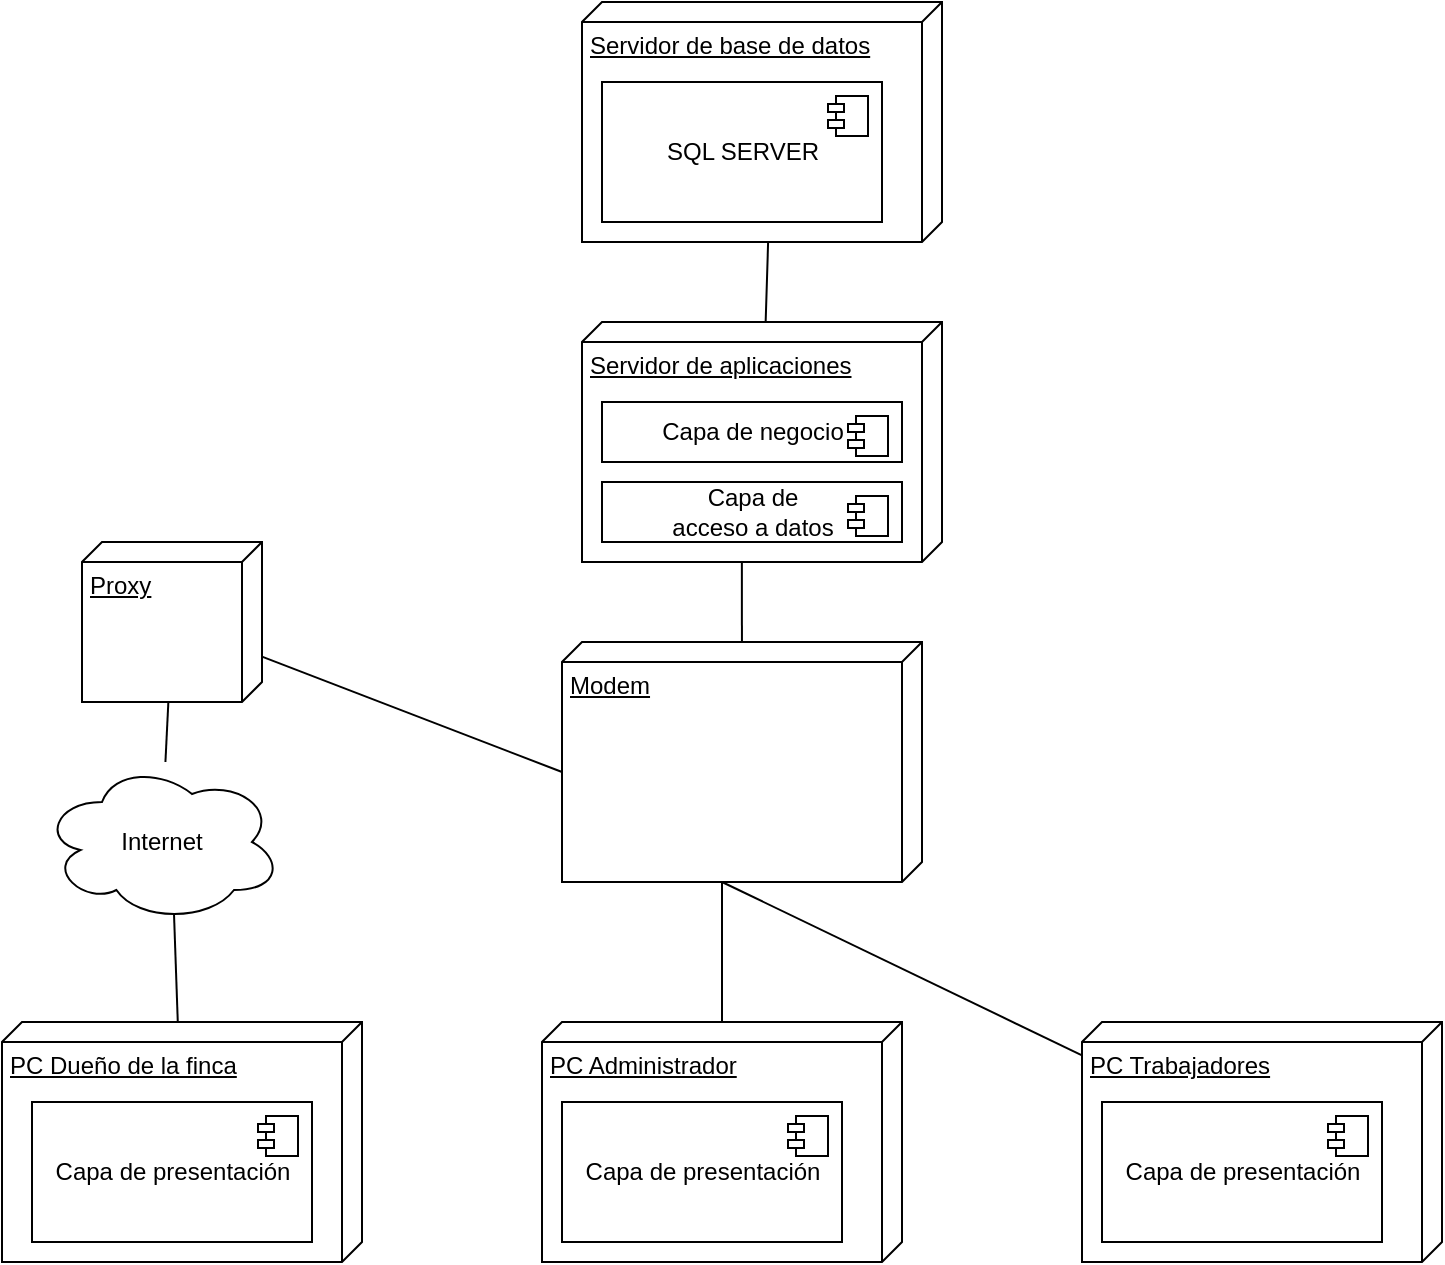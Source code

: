 <mxfile version="13.4.2" type="device"><diagram id="gEmcB3LOzR4hundHuTYb" name="Page-1"><mxGraphModel dx="1240" dy="689" grid="1" gridSize="10" guides="1" tooltips="1" connect="1" arrows="1" fold="1" page="1" pageScale="1" pageWidth="827" pageHeight="1169" math="0" shadow="0"><root><mxCell id="0"/><mxCell id="1" parent="0"/><mxCell id="ZcnB2W-V8i0V_A6PD_sG-37" style="edgeStyle=none;rounded=0;orthogonalLoop=1;jettySize=auto;html=1;entryX=0.55;entryY=0.95;entryDx=0;entryDy=0;entryPerimeter=0;endArrow=none;endFill=0;strokeColor=#000000;" edge="1" parent="1" source="ZcnB2W-V8i0V_A6PD_sG-3" target="ZcnB2W-V8i0V_A6PD_sG-35"><mxGeometry relative="1" as="geometry"/></mxCell><mxCell id="ZcnB2W-V8i0V_A6PD_sG-3" value="PC Dueño de la finca" style="verticalAlign=top;align=left;spacingTop=8;spacingLeft=2;spacingRight=12;shape=cube;size=10;direction=south;fontStyle=4;html=1;" vertex="1" parent="1"><mxGeometry x="30" y="540" width="180" height="120" as="geometry"/></mxCell><mxCell id="ZcnB2W-V8i0V_A6PD_sG-19" style="edgeStyle=none;rounded=0;orthogonalLoop=1;jettySize=auto;html=1;endArrow=none;endFill=0;strokeColor=#000000;" edge="1" parent="1" source="ZcnB2W-V8i0V_A6PD_sG-7"><mxGeometry relative="1" as="geometry"><mxPoint x="390.0" y="460" as="targetPoint"/></mxGeometry></mxCell><mxCell id="ZcnB2W-V8i0V_A6PD_sG-7" value="PC Administrador" style="verticalAlign=top;align=left;spacingTop=8;spacingLeft=2;spacingRight=12;shape=cube;size=10;direction=south;fontStyle=4;html=1;" vertex="1" parent="1"><mxGeometry x="300" y="540" width="180" height="120" as="geometry"/></mxCell><mxCell id="ZcnB2W-V8i0V_A6PD_sG-20" style="edgeStyle=none;rounded=0;orthogonalLoop=1;jettySize=auto;html=1;endArrow=none;endFill=0;strokeColor=#000000;" edge="1" parent="1" source="ZcnB2W-V8i0V_A6PD_sG-9"><mxGeometry relative="1" as="geometry"><mxPoint x="390.0" y="470" as="targetPoint"/></mxGeometry></mxCell><mxCell id="ZcnB2W-V8i0V_A6PD_sG-9" value="PC Trabajadores" style="verticalAlign=top;align=left;spacingTop=8;spacingLeft=2;spacingRight=12;shape=cube;size=10;direction=south;fontStyle=4;html=1;" vertex="1" parent="1"><mxGeometry x="570" y="540" width="180" height="120" as="geometry"/></mxCell><mxCell id="ZcnB2W-V8i0V_A6PD_sG-17" style="edgeStyle=none;rounded=0;orthogonalLoop=1;jettySize=auto;html=1;entryX=0.833;entryY=0.556;entryDx=0;entryDy=0;entryPerimeter=0;endArrow=none;endFill=0;strokeColor=#000000;" edge="1" parent="1" source="ZcnB2W-V8i0V_A6PD_sG-10" target="ZcnB2W-V8i0V_A6PD_sG-11"><mxGeometry relative="1" as="geometry"/></mxCell><mxCell id="ZcnB2W-V8i0V_A6PD_sG-10" value="Modem" style="verticalAlign=top;align=left;spacingTop=8;spacingLeft=2;spacingRight=12;shape=cube;size=10;direction=south;fontStyle=4;html=1;" vertex="1" parent="1"><mxGeometry x="310" y="350" width="180" height="120" as="geometry"/></mxCell><mxCell id="ZcnB2W-V8i0V_A6PD_sG-16" style="edgeStyle=none;rounded=0;orthogonalLoop=1;jettySize=auto;html=1;entryX=1;entryY=0.483;entryDx=0;entryDy=0;entryPerimeter=0;endArrow=none;endFill=0;strokeColor=#000000;" edge="1" parent="1" source="ZcnB2W-V8i0V_A6PD_sG-11" target="ZcnB2W-V8i0V_A6PD_sG-12"><mxGeometry relative="1" as="geometry"/></mxCell><mxCell id="ZcnB2W-V8i0V_A6PD_sG-11" value="Servidor de aplicaciones" style="verticalAlign=top;align=left;spacingTop=8;spacingLeft=2;spacingRight=12;shape=cube;size=10;direction=south;fontStyle=4;html=1;" vertex="1" parent="1"><mxGeometry x="320" y="190" width="180" height="120" as="geometry"/></mxCell><mxCell id="ZcnB2W-V8i0V_A6PD_sG-12" value="Servidor de base de datos" style="verticalAlign=top;align=left;spacingTop=8;spacingLeft=2;spacingRight=12;shape=cube;size=10;direction=south;fontStyle=4;html=1;" vertex="1" parent="1"><mxGeometry x="320" y="30" width="180" height="120" as="geometry"/></mxCell><mxCell id="ZcnB2W-V8i0V_A6PD_sG-13" value="SQL SERVER" style="html=1;dropTarget=0;" vertex="1" parent="1"><mxGeometry x="330" y="70" width="140" height="70" as="geometry"/></mxCell><mxCell id="ZcnB2W-V8i0V_A6PD_sG-14" value="" style="shape=component;jettyWidth=8;jettyHeight=4;" vertex="1" parent="ZcnB2W-V8i0V_A6PD_sG-13"><mxGeometry x="1" width="20" height="20" relative="1" as="geometry"><mxPoint x="-27" y="7" as="offset"/></mxGeometry></mxCell><mxCell id="ZcnB2W-V8i0V_A6PD_sG-21" value="Capa de negocio" style="html=1;dropTarget=0;" vertex="1" parent="1"><mxGeometry x="330" y="230" width="150" height="30" as="geometry"/></mxCell><mxCell id="ZcnB2W-V8i0V_A6PD_sG-22" value="" style="shape=component;jettyWidth=8;jettyHeight=4;" vertex="1" parent="ZcnB2W-V8i0V_A6PD_sG-21"><mxGeometry x="1" width="20" height="20" relative="1" as="geometry"><mxPoint x="-27" y="7" as="offset"/></mxGeometry></mxCell><mxCell id="ZcnB2W-V8i0V_A6PD_sG-23" value="Capa de presentación" style="html=1;dropTarget=0;" vertex="1" parent="1"><mxGeometry x="45" y="580" width="140" height="70" as="geometry"/></mxCell><mxCell id="ZcnB2W-V8i0V_A6PD_sG-24" value="" style="shape=component;jettyWidth=8;jettyHeight=4;" vertex="1" parent="ZcnB2W-V8i0V_A6PD_sG-23"><mxGeometry x="1" width="20" height="20" relative="1" as="geometry"><mxPoint x="-27" y="7" as="offset"/></mxGeometry></mxCell><mxCell id="ZcnB2W-V8i0V_A6PD_sG-29" value="Capa de presentación" style="html=1;dropTarget=0;" vertex="1" parent="1"><mxGeometry x="310" y="580" width="140" height="70" as="geometry"/></mxCell><mxCell id="ZcnB2W-V8i0V_A6PD_sG-30" value="" style="shape=component;jettyWidth=8;jettyHeight=4;" vertex="1" parent="ZcnB2W-V8i0V_A6PD_sG-29"><mxGeometry x="1" width="20" height="20" relative="1" as="geometry"><mxPoint x="-27" y="7" as="offset"/></mxGeometry></mxCell><mxCell id="ZcnB2W-V8i0V_A6PD_sG-31" value="Capa de presentación" style="html=1;dropTarget=0;" vertex="1" parent="1"><mxGeometry x="580" y="580" width="140" height="70" as="geometry"/></mxCell><mxCell id="ZcnB2W-V8i0V_A6PD_sG-32" value="" style="shape=component;jettyWidth=8;jettyHeight=4;" vertex="1" parent="ZcnB2W-V8i0V_A6PD_sG-31"><mxGeometry x="1" width="20" height="20" relative="1" as="geometry"><mxPoint x="-27" y="7" as="offset"/></mxGeometry></mxCell><mxCell id="ZcnB2W-V8i0V_A6PD_sG-33" value="Capa de &lt;br&gt;acceso a datos" style="html=1;dropTarget=0;" vertex="1" parent="1"><mxGeometry x="330" y="270" width="150" height="30" as="geometry"/></mxCell><mxCell id="ZcnB2W-V8i0V_A6PD_sG-34" value="" style="shape=component;jettyWidth=8;jettyHeight=4;" vertex="1" parent="ZcnB2W-V8i0V_A6PD_sG-33"><mxGeometry x="1" width="20" height="20" relative="1" as="geometry"><mxPoint x="-27" y="7" as="offset"/></mxGeometry></mxCell><mxCell id="ZcnB2W-V8i0V_A6PD_sG-38" style="edgeStyle=none;rounded=0;orthogonalLoop=1;jettySize=auto;html=1;endArrow=none;endFill=0;strokeColor=#000000;" edge="1" parent="1" source="ZcnB2W-V8i0V_A6PD_sG-35" target="ZcnB2W-V8i0V_A6PD_sG-36"><mxGeometry relative="1" as="geometry"/></mxCell><mxCell id="ZcnB2W-V8i0V_A6PD_sG-35" value="Internet" style="ellipse;shape=cloud;whiteSpace=wrap;html=1;" vertex="1" parent="1"><mxGeometry x="50" y="410" width="120" height="80" as="geometry"/></mxCell><mxCell id="ZcnB2W-V8i0V_A6PD_sG-39" style="edgeStyle=none;rounded=0;orthogonalLoop=1;jettySize=auto;html=1;entryX=0;entryY=0;entryDx=65;entryDy=180;entryPerimeter=0;endArrow=none;endFill=0;strokeColor=#000000;" edge="1" parent="1" source="ZcnB2W-V8i0V_A6PD_sG-36" target="ZcnB2W-V8i0V_A6PD_sG-10"><mxGeometry relative="1" as="geometry"/></mxCell><mxCell id="ZcnB2W-V8i0V_A6PD_sG-36" value="Proxy" style="verticalAlign=top;align=left;spacingTop=8;spacingLeft=2;spacingRight=12;shape=cube;size=10;direction=south;fontStyle=4;html=1;" vertex="1" parent="1"><mxGeometry x="70" y="300" width="90" height="80" as="geometry"/></mxCell></root></mxGraphModel></diagram></mxfile>